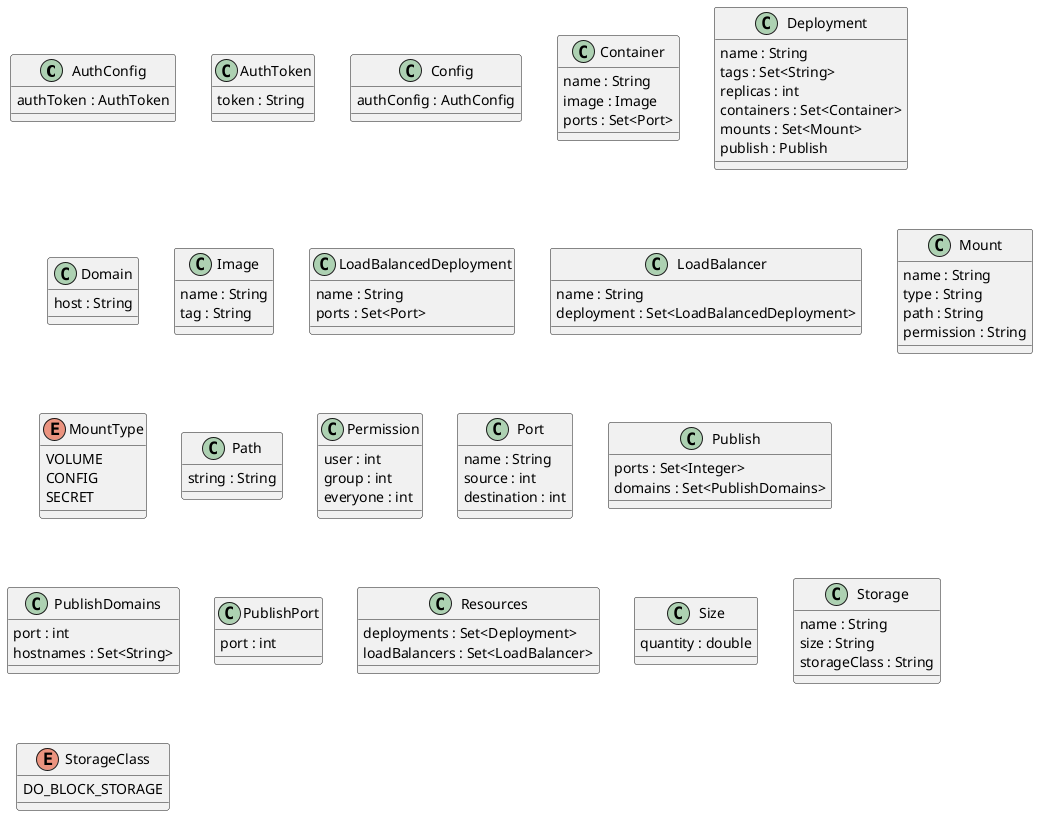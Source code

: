 @startuml

class "AuthConfig" {
  authToken : AuthToken
}

class "AuthToken" {
  token : String
}

class "Config" {
  authConfig : AuthConfig
}

class "Container" {
  name : String
  image : Image
  ports : Set<Port>
}

class "Deployment" {
  name : String
  tags : Set<String>
  replicas : int
  containers : Set<Container>
  mounts : Set<Mount>
  publish : Publish
}

class "Domain" {
  host : String
}

class "Image" {
  name : String
  tag : String
}

class "LoadBalancedDeployment" {
  name : String
  ports : Set<Port>
}

class "LoadBalancer" {
  name : String
  deployment : Set<LoadBalancedDeployment>
}

class "Mount" {
  name : String
  type : String
  path : String
  permission : String
}

enum "MountType" {
  VOLUME
  CONFIG
  SECRET
}

class "Path" {
  string : String
}

class "Permission" {
  user : int
  group : int
  everyone : int
}

class "Port" {
  name : String
  source : int
  destination : int
}

class "Publish" {
  ports : Set<Integer>
  domains : Set<PublishDomains>
}

class "PublishDomains" {
  port : int
  hostnames : Set<String>
}

class "PublishPort" {
  port : int
}

class "Resources" {
  deployments : Set<Deployment>
  loadBalancers : Set<LoadBalancer>
}

class "Size" {
  quantity : double
}

class "Storage" {
  name : String
  size : String
  storageClass : String
}

enum "StorageClass" {
  DO_BLOCK_STORAGE
}

@enduml